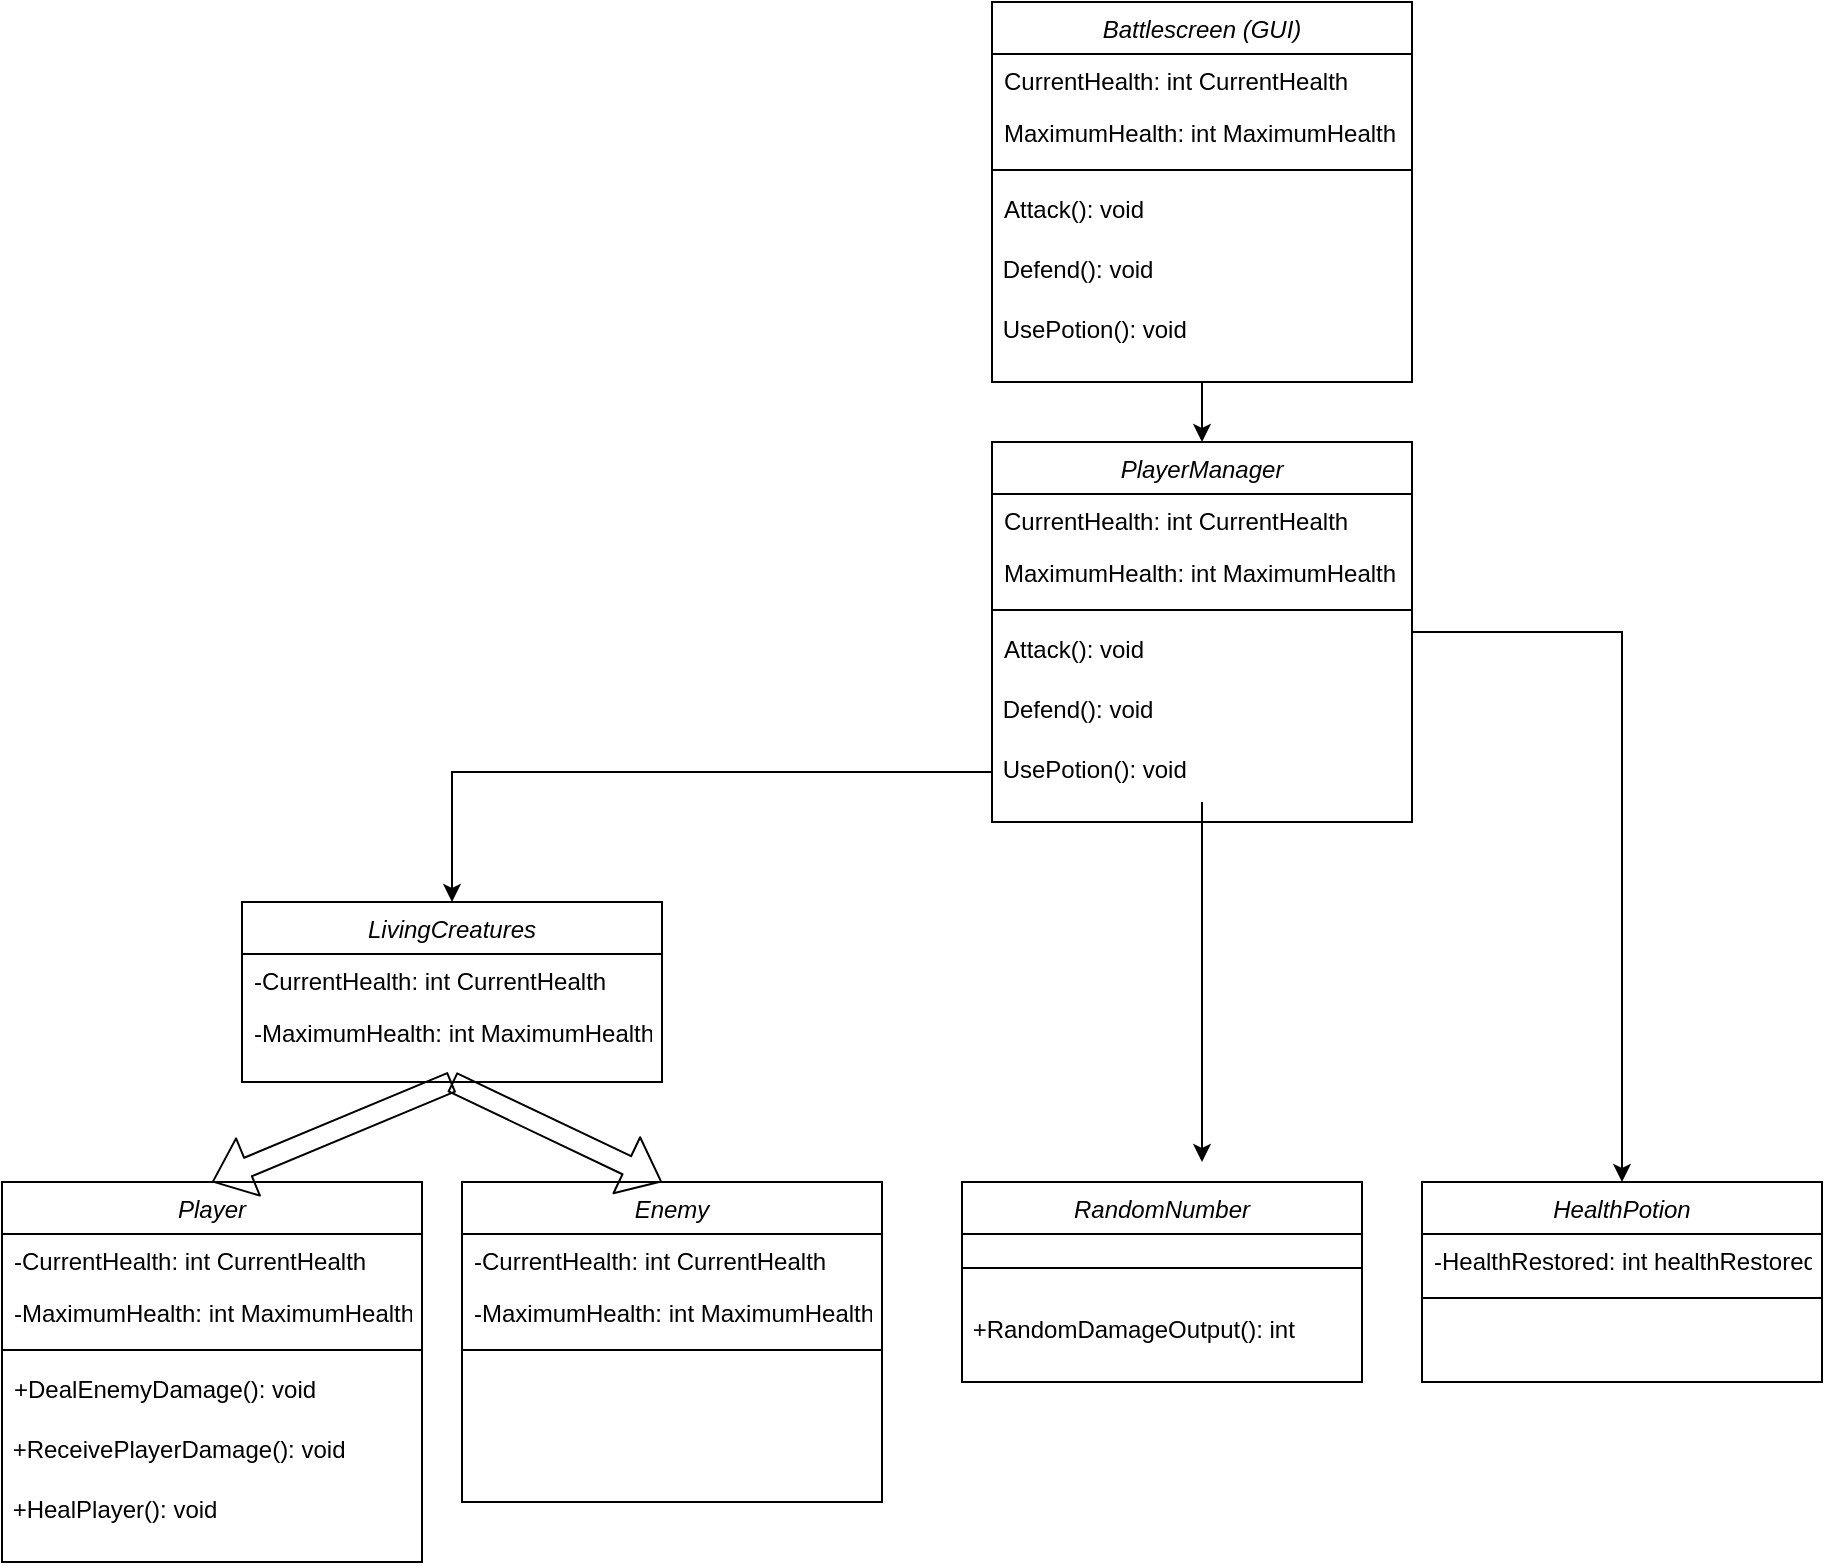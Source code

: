 <mxfile version="14.1.8" type="device"><diagram id="C5RBs43oDa-KdzZeNtuy" name="Page-1"><mxGraphModel dx="1483" dy="867" grid="1" gridSize="10" guides="1" tooltips="1" connect="1" arrows="1" fold="1" page="1" pageScale="1" pageWidth="827" pageHeight="1169" math="0" shadow="0"><root><mxCell id="WIyWlLk6GJQsqaUBKTNV-0"/><mxCell id="WIyWlLk6GJQsqaUBKTNV-1" parent="WIyWlLk6GJQsqaUBKTNV-0"/><mxCell id="zkfFHV4jXpPFQw0GAbJ--0" value="Player" style="swimlane;fontStyle=2;align=center;verticalAlign=top;childLayout=stackLayout;horizontal=1;startSize=26;horizontalStack=0;resizeParent=1;resizeLast=0;collapsible=1;marginBottom=0;rounded=0;shadow=0;strokeWidth=1;" parent="WIyWlLk6GJQsqaUBKTNV-1" vertex="1"><mxGeometry x="40" y="600" width="210" height="190" as="geometry"><mxRectangle x="230" y="140" width="160" height="26" as="alternateBounds"/></mxGeometry></mxCell><mxCell id="zkfFHV4jXpPFQw0GAbJ--1" value="-CurrentHealth: int CurrentHealth" style="text;align=left;verticalAlign=top;spacingLeft=4;spacingRight=4;overflow=hidden;rotatable=0;points=[[0,0.5],[1,0.5]];portConstraint=eastwest;" parent="zkfFHV4jXpPFQw0GAbJ--0" vertex="1"><mxGeometry y="26" width="210" height="26" as="geometry"/></mxCell><mxCell id="zkfFHV4jXpPFQw0GAbJ--2" value="-MaximumHealth: int MaximumHealth" style="text;align=left;verticalAlign=top;spacingLeft=4;spacingRight=4;overflow=hidden;rotatable=0;points=[[0,0.5],[1,0.5]];portConstraint=eastwest;rounded=0;shadow=0;html=0;" parent="zkfFHV4jXpPFQw0GAbJ--0" vertex="1"><mxGeometry y="52" width="210" height="26" as="geometry"/></mxCell><mxCell id="zkfFHV4jXpPFQw0GAbJ--4" value="" style="line;html=1;strokeWidth=1;align=left;verticalAlign=middle;spacingTop=-1;spacingLeft=3;spacingRight=3;rotatable=0;labelPosition=right;points=[];portConstraint=eastwest;" parent="zkfFHV4jXpPFQw0GAbJ--0" vertex="1"><mxGeometry y="78" width="210" height="12" as="geometry"/></mxCell><mxCell id="zkfFHV4jXpPFQw0GAbJ--5" value="+DealEnemyDamage(): void" style="text;align=left;verticalAlign=top;spacingLeft=4;spacingRight=4;overflow=hidden;rotatable=0;points=[[0,0.5],[1,0.5]];portConstraint=eastwest;" parent="zkfFHV4jXpPFQw0GAbJ--0" vertex="1"><mxGeometry y="90" width="210" height="30" as="geometry"/></mxCell><mxCell id="EOK00bNcVLSfemP8ZEJH-1" value="&lt;span style=&quot;font-family: &amp;#34;helvetica&amp;#34;&quot;&gt;&amp;nbsp;+ReceivePlayerDamage(): void&lt;/span&gt;" style="text;whiteSpace=wrap;html=1;" parent="zkfFHV4jXpPFQw0GAbJ--0" vertex="1"><mxGeometry y="120" width="210" height="30" as="geometry"/></mxCell><mxCell id="hpQs9iLwXW9om-wq9fGz-0" value="&lt;span style=&quot;font-family: &amp;#34;helvetica&amp;#34;&quot;&gt;&amp;nbsp;+HealPlayer(): void&lt;/span&gt;" style="text;whiteSpace=wrap;html=1;" vertex="1" parent="zkfFHV4jXpPFQw0GAbJ--0"><mxGeometry y="150" width="210" height="30" as="geometry"/></mxCell><mxCell id="EOK00bNcVLSfemP8ZEJH-2" value="HealthPotion" style="swimlane;fontStyle=2;align=center;verticalAlign=top;childLayout=stackLayout;horizontal=1;startSize=26;horizontalStack=0;resizeParent=1;resizeLast=0;collapsible=1;marginBottom=0;rounded=0;shadow=0;strokeWidth=1;" parent="WIyWlLk6GJQsqaUBKTNV-1" vertex="1"><mxGeometry x="750" y="600" width="200" height="100" as="geometry"><mxRectangle x="230" y="140" width="160" height="26" as="alternateBounds"/></mxGeometry></mxCell><mxCell id="EOK00bNcVLSfemP8ZEJH-3" value="-HealthRestored: int healthRestored" style="text;align=left;verticalAlign=top;spacingLeft=4;spacingRight=4;overflow=hidden;rotatable=0;points=[[0,0.5],[1,0.5]];portConstraint=eastwest;" parent="EOK00bNcVLSfemP8ZEJH-2" vertex="1"><mxGeometry y="26" width="200" height="26" as="geometry"/></mxCell><mxCell id="EOK00bNcVLSfemP8ZEJH-5" value="" style="line;html=1;strokeWidth=1;align=left;verticalAlign=middle;spacingTop=-1;spacingLeft=3;spacingRight=3;rotatable=0;labelPosition=right;points=[];portConstraint=eastwest;" parent="EOK00bNcVLSfemP8ZEJH-2" vertex="1"><mxGeometry y="52" width="200" height="12" as="geometry"/></mxCell><mxCell id="EOK00bNcVLSfemP8ZEJH-8" value="RandomNumber" style="swimlane;fontStyle=2;align=center;verticalAlign=top;childLayout=stackLayout;horizontal=1;startSize=26;horizontalStack=0;resizeParent=1;resizeLast=0;collapsible=1;marginBottom=0;rounded=0;shadow=0;strokeWidth=1;" parent="WIyWlLk6GJQsqaUBKTNV-1" vertex="1"><mxGeometry x="520" y="600" width="200" height="100" as="geometry"><mxRectangle x="230" y="140" width="160" height="26" as="alternateBounds"/></mxGeometry></mxCell><mxCell id="EOK00bNcVLSfemP8ZEJH-10" value="" style="line;html=1;strokeWidth=1;align=left;verticalAlign=middle;spacingTop=-1;spacingLeft=3;spacingRight=3;rotatable=0;labelPosition=right;points=[];portConstraint=eastwest;" parent="EOK00bNcVLSfemP8ZEJH-8" vertex="1"><mxGeometry y="26" width="200" height="34" as="geometry"/></mxCell><mxCell id="EOK00bNcVLSfemP8ZEJH-11" value="&lt;span style=&quot;font-family: &amp;#34;helvetica&amp;#34;&quot;&gt;&amp;nbsp;+RandomDamageOutput(): int&lt;/span&gt;" style="text;whiteSpace=wrap;html=1;" parent="EOK00bNcVLSfemP8ZEJH-8" vertex="1"><mxGeometry y="60" width="200" height="20" as="geometry"/></mxCell><mxCell id="EOK00bNcVLSfemP8ZEJH-13" value="Enemy" style="swimlane;fontStyle=2;align=center;verticalAlign=top;childLayout=stackLayout;horizontal=1;startSize=26;horizontalStack=0;resizeParent=1;resizeLast=0;collapsible=1;marginBottom=0;rounded=0;shadow=0;strokeWidth=1;" parent="WIyWlLk6GJQsqaUBKTNV-1" vertex="1"><mxGeometry x="270" y="600" width="210" height="160" as="geometry"><mxRectangle x="230" y="140" width="160" height="26" as="alternateBounds"/></mxGeometry></mxCell><mxCell id="EOK00bNcVLSfemP8ZEJH-14" value="-CurrentHealth: int CurrentHealth" style="text;align=left;verticalAlign=top;spacingLeft=4;spacingRight=4;overflow=hidden;rotatable=0;points=[[0,0.5],[1,0.5]];portConstraint=eastwest;" parent="EOK00bNcVLSfemP8ZEJH-13" vertex="1"><mxGeometry y="26" width="210" height="26" as="geometry"/></mxCell><mxCell id="EOK00bNcVLSfemP8ZEJH-15" value="-MaximumHealth: int MaximumHealth" style="text;align=left;verticalAlign=top;spacingLeft=4;spacingRight=4;overflow=hidden;rotatable=0;points=[[0,0.5],[1,0.5]];portConstraint=eastwest;rounded=0;shadow=0;html=0;" parent="EOK00bNcVLSfemP8ZEJH-13" vertex="1"><mxGeometry y="52" width="210" height="26" as="geometry"/></mxCell><mxCell id="EOK00bNcVLSfemP8ZEJH-16" value="" style="line;html=1;strokeWidth=1;align=left;verticalAlign=middle;spacingTop=-1;spacingLeft=3;spacingRight=3;rotatable=0;labelPosition=right;points=[];portConstraint=eastwest;" parent="EOK00bNcVLSfemP8ZEJH-13" vertex="1"><mxGeometry y="78" width="210" height="12" as="geometry"/></mxCell><mxCell id="hpQs9iLwXW9om-wq9fGz-3" style="edgeStyle=orthogonalEdgeStyle;rounded=0;orthogonalLoop=1;jettySize=auto;html=1;" edge="1" parent="WIyWlLk6GJQsqaUBKTNV-1" source="EOK00bNcVLSfemP8ZEJH-21" target="EOK00bNcVLSfemP8ZEJH-38"><mxGeometry relative="1" as="geometry"/></mxCell><mxCell id="EOK00bNcVLSfemP8ZEJH-21" value="Battlescreen (GUI)" style="swimlane;fontStyle=2;align=center;verticalAlign=top;childLayout=stackLayout;horizontal=1;startSize=26;horizontalStack=0;resizeParent=1;resizeLast=0;collapsible=1;marginBottom=0;rounded=0;shadow=0;strokeWidth=1;" parent="WIyWlLk6GJQsqaUBKTNV-1" vertex="1"><mxGeometry x="535" y="10" width="210" height="190" as="geometry"><mxRectangle x="230" y="140" width="160" height="26" as="alternateBounds"/></mxGeometry></mxCell><mxCell id="EOK00bNcVLSfemP8ZEJH-22" value="CurrentHealth: int CurrentHealth" style="text;align=left;verticalAlign=top;spacingLeft=4;spacingRight=4;overflow=hidden;rotatable=0;points=[[0,0.5],[1,0.5]];portConstraint=eastwest;" parent="EOK00bNcVLSfemP8ZEJH-21" vertex="1"><mxGeometry y="26" width="210" height="26" as="geometry"/></mxCell><mxCell id="EOK00bNcVLSfemP8ZEJH-23" value="MaximumHealth: int MaximumHealth" style="text;align=left;verticalAlign=top;spacingLeft=4;spacingRight=4;overflow=hidden;rotatable=0;points=[[0,0.5],[1,0.5]];portConstraint=eastwest;rounded=0;shadow=0;html=0;" parent="EOK00bNcVLSfemP8ZEJH-21" vertex="1"><mxGeometry y="52" width="210" height="26" as="geometry"/></mxCell><mxCell id="EOK00bNcVLSfemP8ZEJH-24" value="" style="line;html=1;strokeWidth=1;align=left;verticalAlign=middle;spacingTop=-1;spacingLeft=3;spacingRight=3;rotatable=0;labelPosition=right;points=[];portConstraint=eastwest;" parent="EOK00bNcVLSfemP8ZEJH-21" vertex="1"><mxGeometry y="78" width="210" height="12" as="geometry"/></mxCell><mxCell id="EOK00bNcVLSfemP8ZEJH-25" value="Attack(): void" style="text;align=left;verticalAlign=top;spacingLeft=4;spacingRight=4;overflow=hidden;rotatable=0;points=[[0,0.5],[1,0.5]];portConstraint=eastwest;" parent="EOK00bNcVLSfemP8ZEJH-21" vertex="1"><mxGeometry y="90" width="210" height="30" as="geometry"/></mxCell><mxCell id="EOK00bNcVLSfemP8ZEJH-26" value="&lt;span style=&quot;font-family: &amp;#34;helvetica&amp;#34;&quot;&gt;&amp;nbsp;Defend(): void&lt;/span&gt;" style="text;whiteSpace=wrap;html=1;" parent="EOK00bNcVLSfemP8ZEJH-21" vertex="1"><mxGeometry y="120" width="210" height="30" as="geometry"/></mxCell><mxCell id="EOK00bNcVLSfemP8ZEJH-37" value="&lt;span style=&quot;font-family: &amp;#34;helvetica&amp;#34;&quot;&gt;&amp;nbsp;UsePotion(): void&lt;/span&gt;" style="text;whiteSpace=wrap;html=1;" parent="EOK00bNcVLSfemP8ZEJH-21" vertex="1"><mxGeometry y="150" width="210" height="30" as="geometry"/></mxCell><mxCell id="EOK00bNcVLSfemP8ZEJH-27" value="LivingCreatures" style="swimlane;fontStyle=2;align=center;verticalAlign=top;childLayout=stackLayout;horizontal=1;startSize=26;horizontalStack=0;resizeParent=1;resizeLast=0;collapsible=1;marginBottom=0;rounded=0;shadow=0;strokeWidth=1;" parent="WIyWlLk6GJQsqaUBKTNV-1" vertex="1"><mxGeometry x="160" y="460" width="210" height="90" as="geometry"><mxRectangle x="230" y="140" width="160" height="26" as="alternateBounds"/></mxGeometry></mxCell><mxCell id="EOK00bNcVLSfemP8ZEJH-28" value="-CurrentHealth: int CurrentHealth" style="text;align=left;verticalAlign=top;spacingLeft=4;spacingRight=4;overflow=hidden;rotatable=0;points=[[0,0.5],[1,0.5]];portConstraint=eastwest;" parent="EOK00bNcVLSfemP8ZEJH-27" vertex="1"><mxGeometry y="26" width="210" height="26" as="geometry"/></mxCell><mxCell id="EOK00bNcVLSfemP8ZEJH-29" value="-MaximumHealth: int MaximumHealth" style="text;align=left;verticalAlign=top;spacingLeft=4;spacingRight=4;overflow=hidden;rotatable=0;points=[[0,0.5],[1,0.5]];portConstraint=eastwest;rounded=0;shadow=0;html=0;" parent="EOK00bNcVLSfemP8ZEJH-27" vertex="1"><mxGeometry y="52" width="210" height="26" as="geometry"/></mxCell><mxCell id="hpQs9iLwXW9om-wq9fGz-6" style="edgeStyle=orthogonalEdgeStyle;rounded=0;orthogonalLoop=1;jettySize=auto;html=1;" edge="1" parent="WIyWlLk6GJQsqaUBKTNV-1" source="EOK00bNcVLSfemP8ZEJH-38" target="EOK00bNcVLSfemP8ZEJH-2"><mxGeometry relative="1" as="geometry"/></mxCell><mxCell id="EOK00bNcVLSfemP8ZEJH-38" value="PlayerManager" style="swimlane;fontStyle=2;align=center;verticalAlign=top;childLayout=stackLayout;horizontal=1;startSize=26;horizontalStack=0;resizeParent=1;resizeLast=0;collapsible=1;marginBottom=0;rounded=0;shadow=0;strokeWidth=1;" parent="WIyWlLk6GJQsqaUBKTNV-1" vertex="1"><mxGeometry x="535" y="230" width="210" height="190" as="geometry"><mxRectangle x="230" y="140" width="160" height="26" as="alternateBounds"/></mxGeometry></mxCell><mxCell id="EOK00bNcVLSfemP8ZEJH-39" value="CurrentHealth: int CurrentHealth" style="text;align=left;verticalAlign=top;spacingLeft=4;spacingRight=4;overflow=hidden;rotatable=0;points=[[0,0.5],[1,0.5]];portConstraint=eastwest;" parent="EOK00bNcVLSfemP8ZEJH-38" vertex="1"><mxGeometry y="26" width="210" height="26" as="geometry"/></mxCell><mxCell id="EOK00bNcVLSfemP8ZEJH-40" value="MaximumHealth: int MaximumHealth" style="text;align=left;verticalAlign=top;spacingLeft=4;spacingRight=4;overflow=hidden;rotatable=0;points=[[0,0.5],[1,0.5]];portConstraint=eastwest;rounded=0;shadow=0;html=0;" parent="EOK00bNcVLSfemP8ZEJH-38" vertex="1"><mxGeometry y="52" width="210" height="26" as="geometry"/></mxCell><mxCell id="EOK00bNcVLSfemP8ZEJH-41" value="" style="line;html=1;strokeWidth=1;align=left;verticalAlign=middle;spacingTop=-1;spacingLeft=3;spacingRight=3;rotatable=0;labelPosition=right;points=[];portConstraint=eastwest;" parent="EOK00bNcVLSfemP8ZEJH-38" vertex="1"><mxGeometry y="78" width="210" height="12" as="geometry"/></mxCell><mxCell id="EOK00bNcVLSfemP8ZEJH-42" value="Attack(): void" style="text;align=left;verticalAlign=top;spacingLeft=4;spacingRight=4;overflow=hidden;rotatable=0;points=[[0,0.5],[1,0.5]];portConstraint=eastwest;" parent="EOK00bNcVLSfemP8ZEJH-38" vertex="1"><mxGeometry y="90" width="210" height="30" as="geometry"/></mxCell><mxCell id="EOK00bNcVLSfemP8ZEJH-43" value="&lt;span style=&quot;font-family: &amp;#34;helvetica&amp;#34;&quot;&gt;&amp;nbsp;Defend(): void&lt;/span&gt;" style="text;whiteSpace=wrap;html=1;" parent="EOK00bNcVLSfemP8ZEJH-38" vertex="1"><mxGeometry y="120" width="210" height="30" as="geometry"/></mxCell><mxCell id="EOK00bNcVLSfemP8ZEJH-44" value="&lt;span style=&quot;font-family: &amp;#34;helvetica&amp;#34;&quot;&gt;&amp;nbsp;UsePotion(): void&lt;/span&gt;" style="text;whiteSpace=wrap;html=1;" parent="EOK00bNcVLSfemP8ZEJH-38" vertex="1"><mxGeometry y="150" width="210" height="30" as="geometry"/></mxCell><mxCell id="hpQs9iLwXW9om-wq9fGz-1" value="" style="shape=flexArrow;endArrow=classic;html=1;exitX=0.5;exitY=1;exitDx=0;exitDy=0;entryX=0.5;entryY=0;entryDx=0;entryDy=0;" edge="1" parent="WIyWlLk6GJQsqaUBKTNV-1" source="EOK00bNcVLSfemP8ZEJH-27" target="zkfFHV4jXpPFQw0GAbJ--0"><mxGeometry width="50" height="50" relative="1" as="geometry"><mxPoint x="580" y="530" as="sourcePoint"/><mxPoint x="630" y="480" as="targetPoint"/></mxGeometry></mxCell><mxCell id="hpQs9iLwXW9om-wq9fGz-2" value="" style="shape=flexArrow;endArrow=classic;html=1;exitX=0.5;exitY=1;exitDx=0;exitDy=0;entryX=0.5;entryY=0;entryDx=0;entryDy=0;" edge="1" parent="WIyWlLk6GJQsqaUBKTNV-1" source="EOK00bNcVLSfemP8ZEJH-27"><mxGeometry width="50" height="50" relative="1" as="geometry"><mxPoint x="490" y="550.0" as="sourcePoint"/><mxPoint x="370" y="600.0" as="targetPoint"/></mxGeometry></mxCell><mxCell id="hpQs9iLwXW9om-wq9fGz-4" style="edgeStyle=orthogonalEdgeStyle;rounded=0;orthogonalLoop=1;jettySize=auto;html=1;" edge="1" parent="WIyWlLk6GJQsqaUBKTNV-1" source="EOK00bNcVLSfemP8ZEJH-44" target="EOK00bNcVLSfemP8ZEJH-27"><mxGeometry relative="1" as="geometry"/></mxCell><mxCell id="hpQs9iLwXW9om-wq9fGz-5" style="edgeStyle=orthogonalEdgeStyle;rounded=0;orthogonalLoop=1;jettySize=auto;html=1;" edge="1" parent="WIyWlLk6GJQsqaUBKTNV-1" source="EOK00bNcVLSfemP8ZEJH-44"><mxGeometry relative="1" as="geometry"><mxPoint x="640" y="590" as="targetPoint"/></mxGeometry></mxCell></root></mxGraphModel></diagram></mxfile>